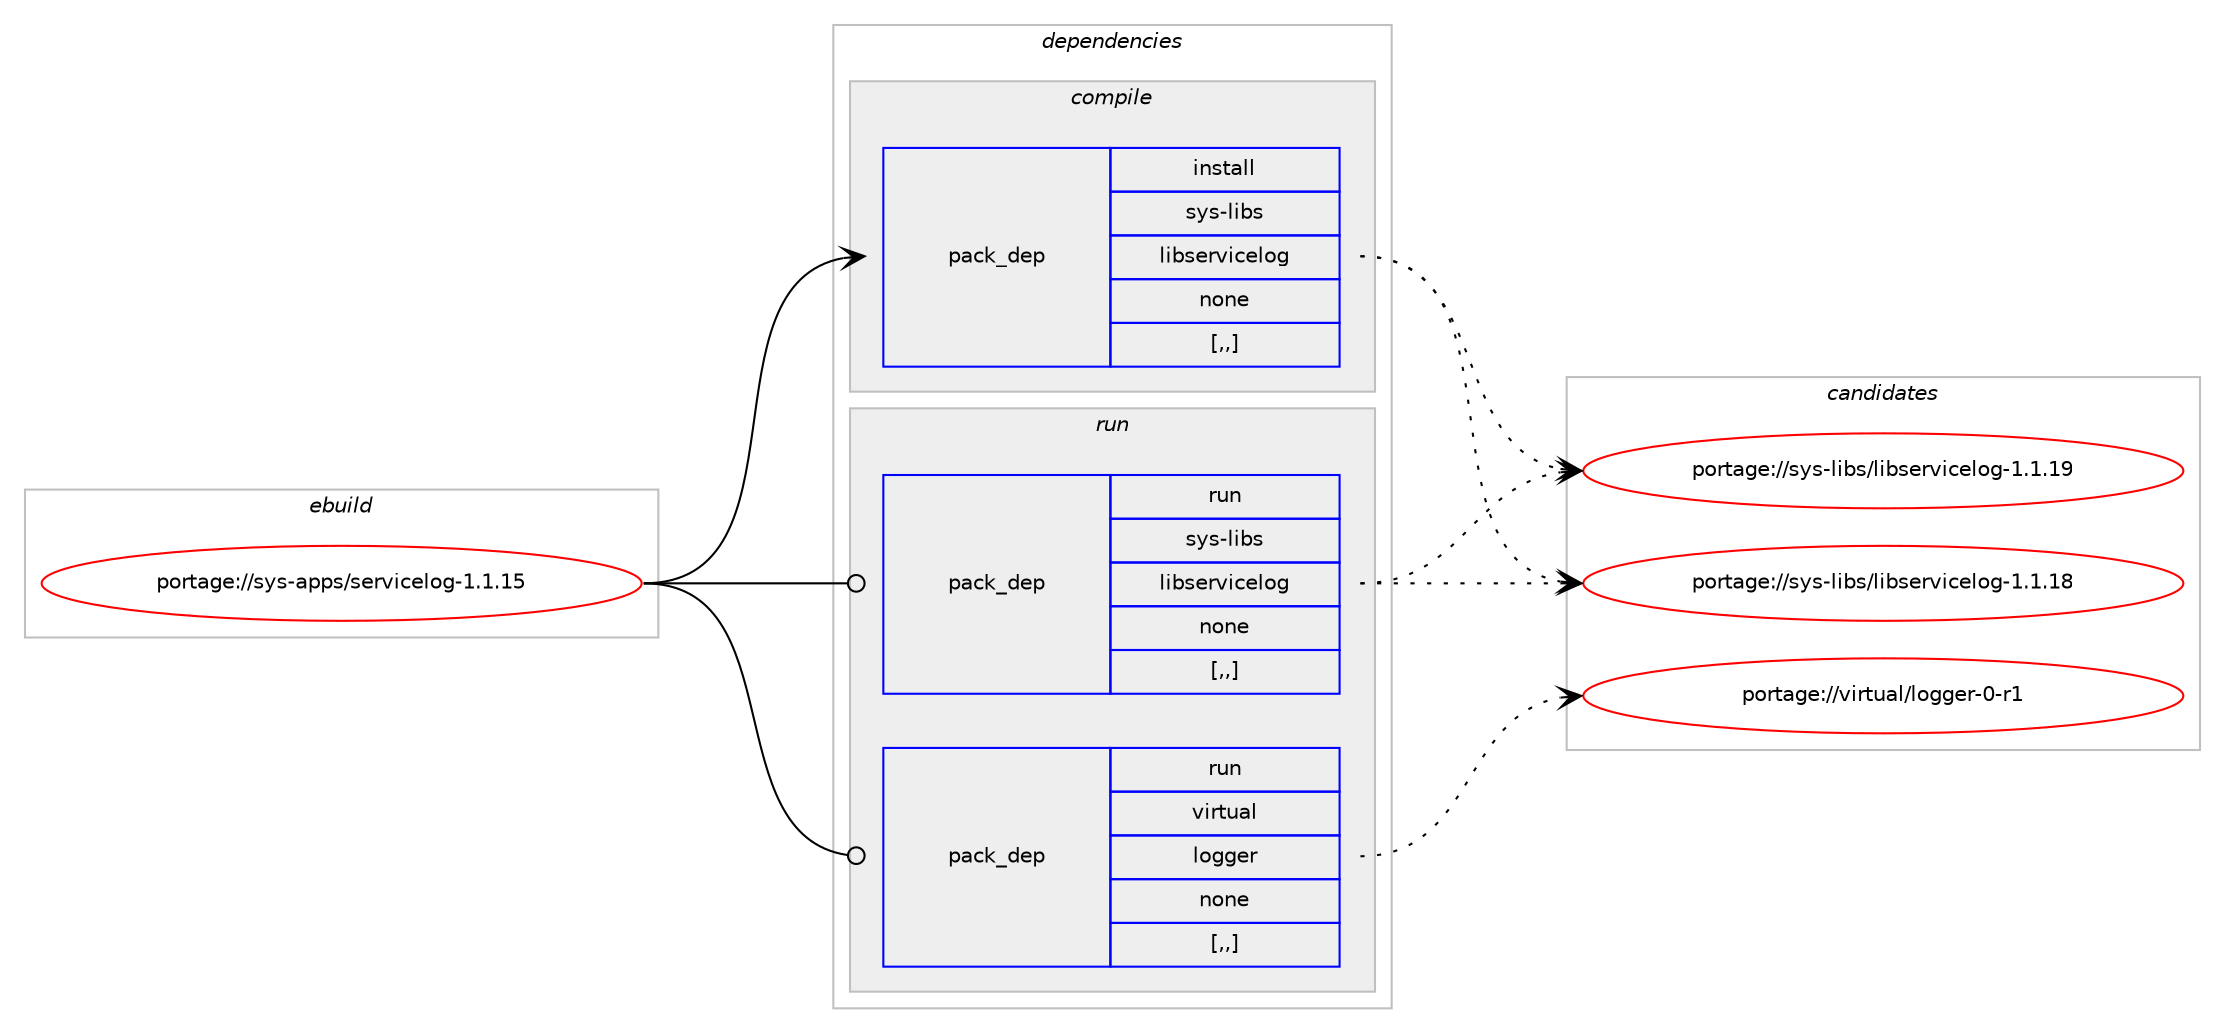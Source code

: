 digraph prolog {

# *************
# Graph options
# *************

newrank=true;
concentrate=true;
compound=true;
graph [rankdir=LR,fontname=Helvetica,fontsize=10,ranksep=1.5];#, ranksep=2.5, nodesep=0.2];
edge  [arrowhead=vee];
node  [fontname=Helvetica,fontsize=10];

# **********
# The ebuild
# **********

subgraph cluster_leftcol {
color=gray;
label=<<i>ebuild</i>>;
id [label="portage://sys-apps/servicelog-1.1.15", color=red, width=4, href="../sys-apps/servicelog-1.1.15.svg"];
}

# ****************
# The dependencies
# ****************

subgraph cluster_midcol {
color=gray;
label=<<i>dependencies</i>>;
subgraph cluster_compile {
fillcolor="#eeeeee";
style=filled;
label=<<i>compile</i>>;
subgraph pack308402 {
dependency423299 [label=<<TABLE BORDER="0" CELLBORDER="1" CELLSPACING="0" CELLPADDING="4" WIDTH="220"><TR><TD ROWSPAN="6" CELLPADDING="30">pack_dep</TD></TR><TR><TD WIDTH="110">install</TD></TR><TR><TD>sys-libs</TD></TR><TR><TD>libservicelog</TD></TR><TR><TD>none</TD></TR><TR><TD>[,,]</TD></TR></TABLE>>, shape=none, color=blue];
}
id:e -> dependency423299:w [weight=20,style="solid",arrowhead="vee"];
}
subgraph cluster_compileandrun {
fillcolor="#eeeeee";
style=filled;
label=<<i>compile and run</i>>;
}
subgraph cluster_run {
fillcolor="#eeeeee";
style=filled;
label=<<i>run</i>>;
subgraph pack308403 {
dependency423300 [label=<<TABLE BORDER="0" CELLBORDER="1" CELLSPACING="0" CELLPADDING="4" WIDTH="220"><TR><TD ROWSPAN="6" CELLPADDING="30">pack_dep</TD></TR><TR><TD WIDTH="110">run</TD></TR><TR><TD>sys-libs</TD></TR><TR><TD>libservicelog</TD></TR><TR><TD>none</TD></TR><TR><TD>[,,]</TD></TR></TABLE>>, shape=none, color=blue];
}
id:e -> dependency423300:w [weight=20,style="solid",arrowhead="odot"];
subgraph pack308404 {
dependency423301 [label=<<TABLE BORDER="0" CELLBORDER="1" CELLSPACING="0" CELLPADDING="4" WIDTH="220"><TR><TD ROWSPAN="6" CELLPADDING="30">pack_dep</TD></TR><TR><TD WIDTH="110">run</TD></TR><TR><TD>virtual</TD></TR><TR><TD>logger</TD></TR><TR><TD>none</TD></TR><TR><TD>[,,]</TD></TR></TABLE>>, shape=none, color=blue];
}
id:e -> dependency423301:w [weight=20,style="solid",arrowhead="odot"];
}
}

# **************
# The candidates
# **************

subgraph cluster_choices {
rank=same;
color=gray;
label=<<i>candidates</i>>;

subgraph choice308402 {
color=black;
nodesep=1;
choice115121115451081059811547108105981151011141181059910110811110345494649464957 [label="portage://sys-libs/libservicelog-1.1.19", color=red, width=4,href="../sys-libs/libservicelog-1.1.19.svg"];
choice115121115451081059811547108105981151011141181059910110811110345494649464956 [label="portage://sys-libs/libservicelog-1.1.18", color=red, width=4,href="../sys-libs/libservicelog-1.1.18.svg"];
dependency423299:e -> choice115121115451081059811547108105981151011141181059910110811110345494649464957:w [style=dotted,weight="100"];
dependency423299:e -> choice115121115451081059811547108105981151011141181059910110811110345494649464956:w [style=dotted,weight="100"];
}
subgraph choice308403 {
color=black;
nodesep=1;
choice115121115451081059811547108105981151011141181059910110811110345494649464957 [label="portage://sys-libs/libservicelog-1.1.19", color=red, width=4,href="../sys-libs/libservicelog-1.1.19.svg"];
choice115121115451081059811547108105981151011141181059910110811110345494649464956 [label="portage://sys-libs/libservicelog-1.1.18", color=red, width=4,href="../sys-libs/libservicelog-1.1.18.svg"];
dependency423300:e -> choice115121115451081059811547108105981151011141181059910110811110345494649464957:w [style=dotted,weight="100"];
dependency423300:e -> choice115121115451081059811547108105981151011141181059910110811110345494649464956:w [style=dotted,weight="100"];
}
subgraph choice308404 {
color=black;
nodesep=1;
choice118105114116117971084710811110310310111445484511449 [label="portage://virtual/logger-0-r1", color=red, width=4,href="../virtual/logger-0-r1.svg"];
dependency423301:e -> choice118105114116117971084710811110310310111445484511449:w [style=dotted,weight="100"];
}
}

}
